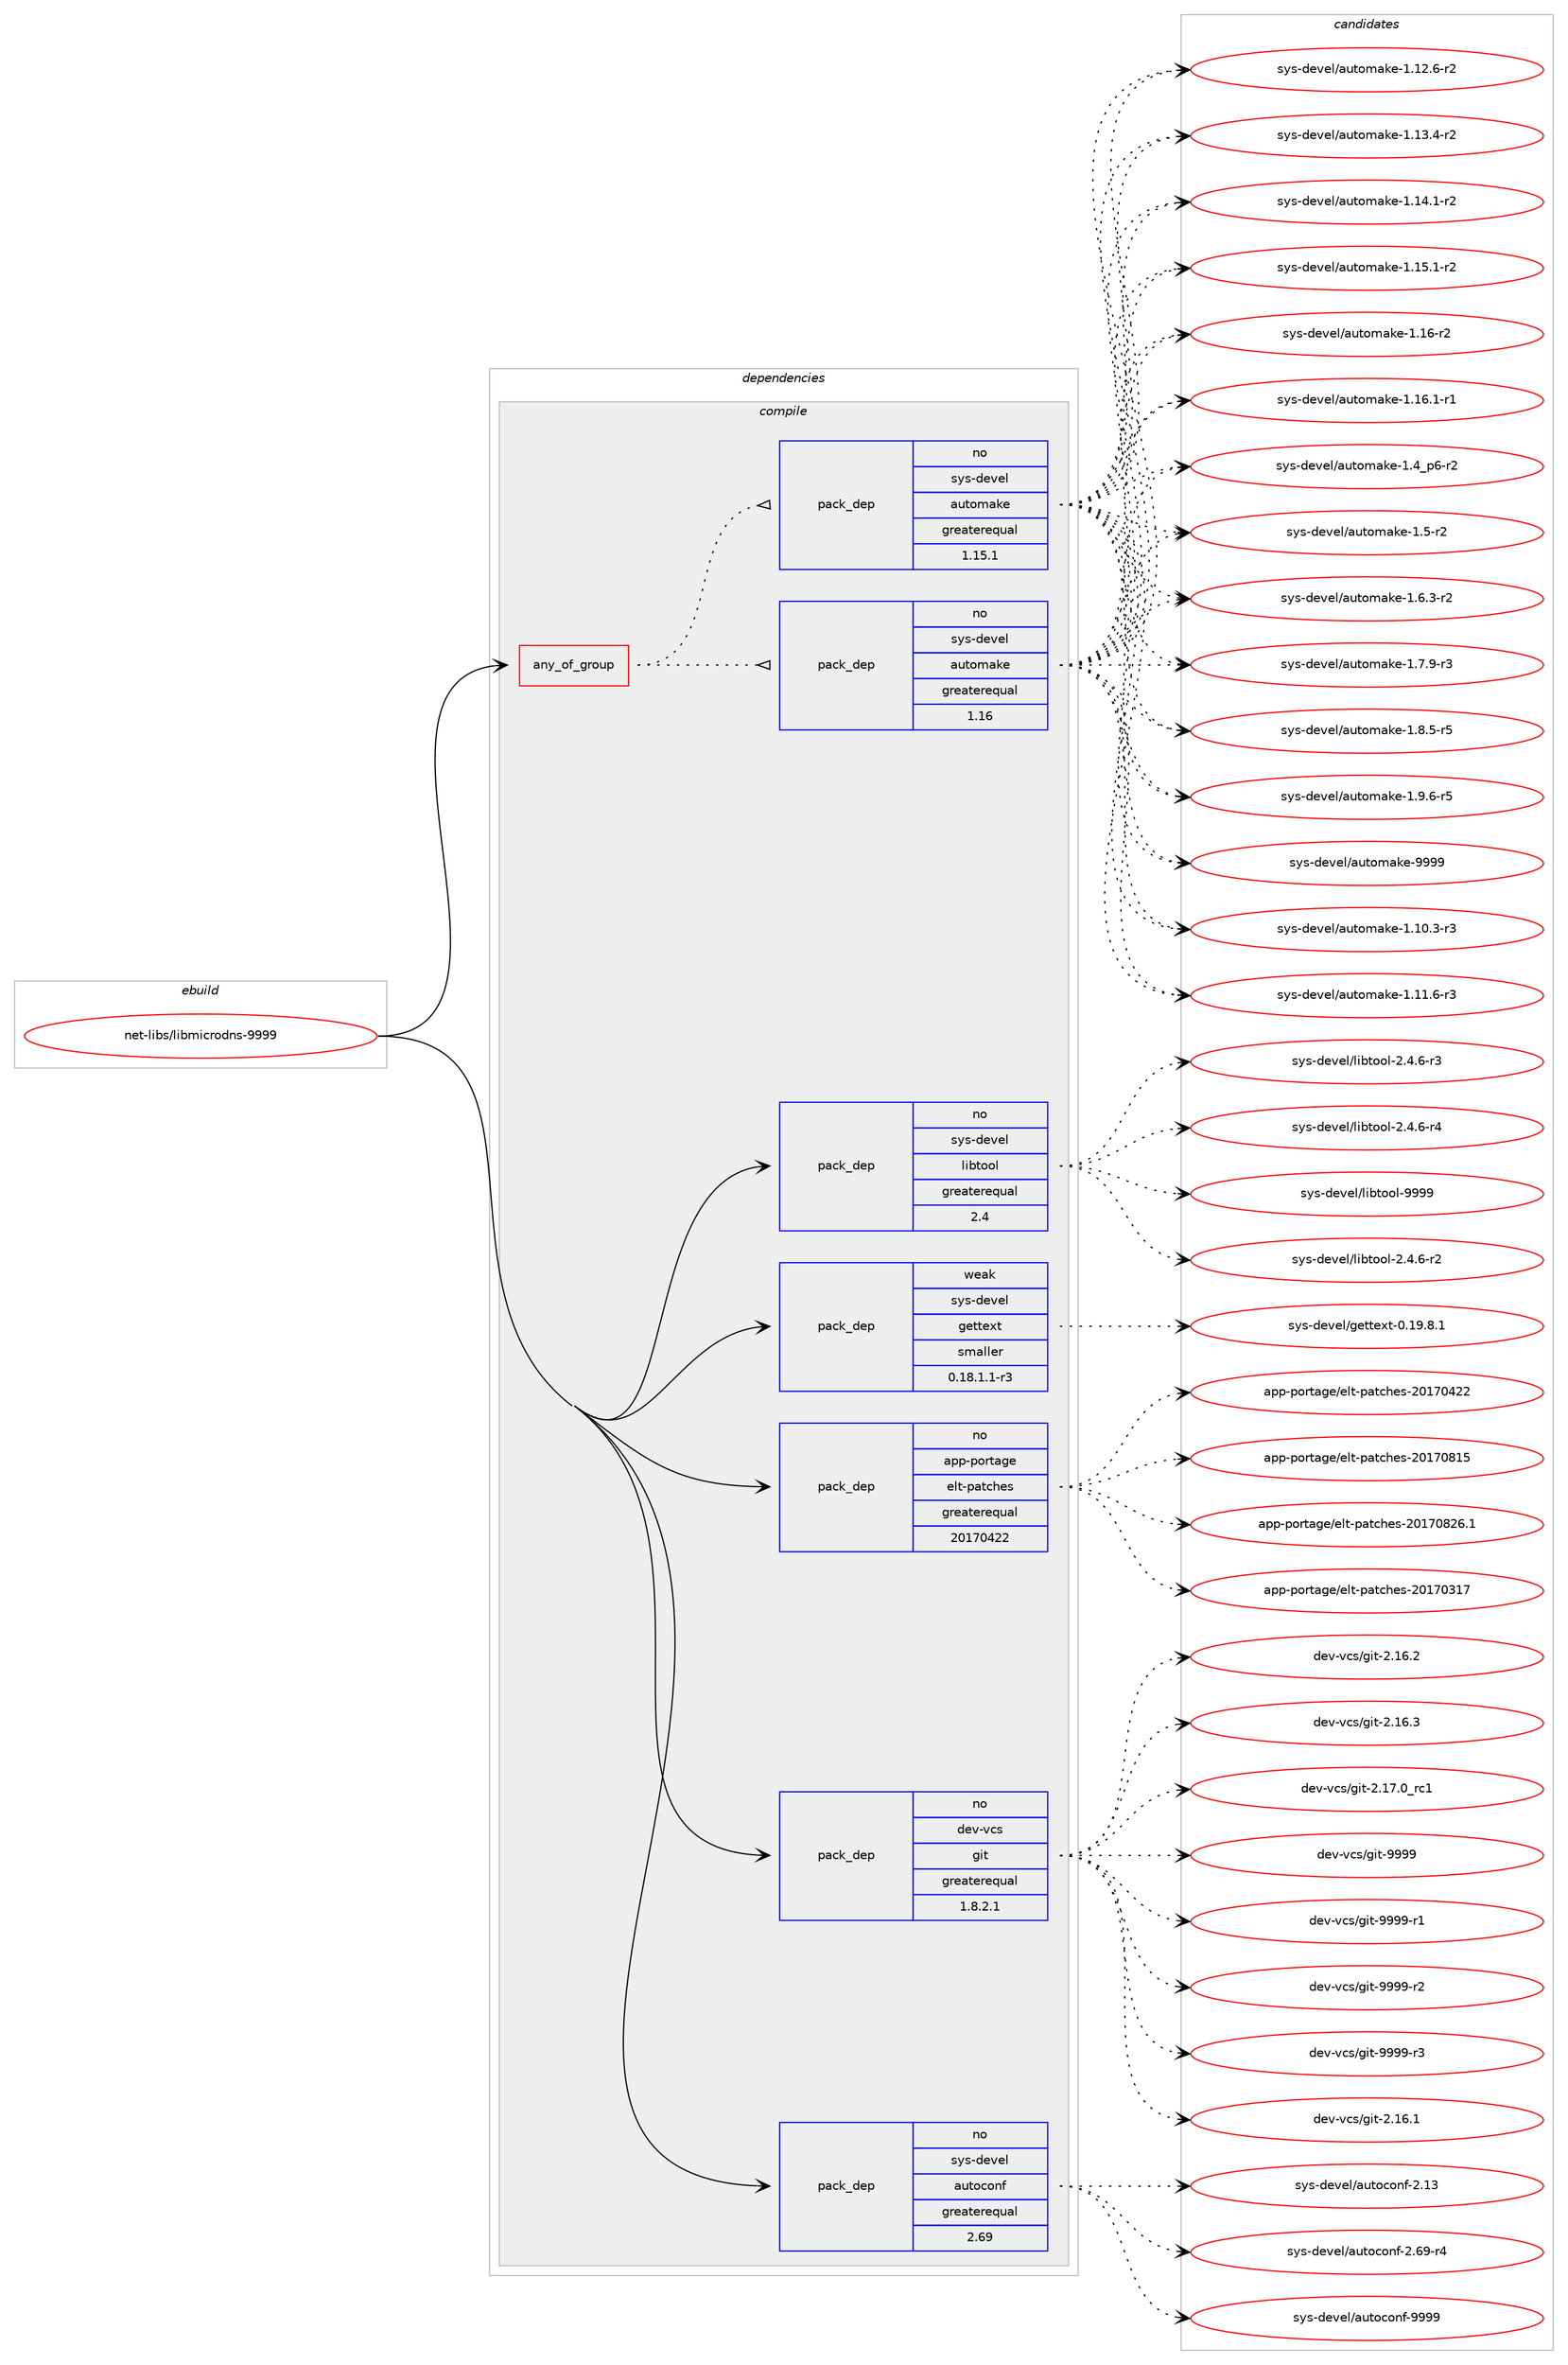 digraph prolog {

# *************
# Graph options
# *************

newrank=true;
concentrate=true;
compound=true;
graph [rankdir=LR,fontname=Helvetica,fontsize=10,ranksep=1.5];#, ranksep=2.5, nodesep=0.2];
edge  [arrowhead=vee];
node  [fontname=Helvetica,fontsize=10];

# **********
# The ebuild
# **********

subgraph cluster_leftcol {
color=gray;
rank=same;
label=<<i>ebuild</i>>;
id [label="net-libs/libmicrodns-9999", color=red, width=4, href="../net-libs/libmicrodns-9999.svg"];
}

# ****************
# The dependencies
# ****************

subgraph cluster_midcol {
color=gray;
label=<<i>dependencies</i>>;
subgraph cluster_compile {
fillcolor="#eeeeee";
style=filled;
label=<<i>compile</i>>;
subgraph any13 {
dependency378 [label=<<TABLE BORDER="0" CELLBORDER="1" CELLSPACING="0" CELLPADDING="4"><TR><TD CELLPADDING="10">any_of_group</TD></TR></TABLE>>, shape=none, color=red];subgraph pack291 {
dependency379 [label=<<TABLE BORDER="0" CELLBORDER="1" CELLSPACING="0" CELLPADDING="4" WIDTH="220"><TR><TD ROWSPAN="6" CELLPADDING="30">pack_dep</TD></TR><TR><TD WIDTH="110">no</TD></TR><TR><TD>sys-devel</TD></TR><TR><TD>automake</TD></TR><TR><TD>greaterequal</TD></TR><TR><TD>1.16</TD></TR></TABLE>>, shape=none, color=blue];
}
dependency378:e -> dependency379:w [weight=20,style="dotted",arrowhead="oinv"];
subgraph pack292 {
dependency380 [label=<<TABLE BORDER="0" CELLBORDER="1" CELLSPACING="0" CELLPADDING="4" WIDTH="220"><TR><TD ROWSPAN="6" CELLPADDING="30">pack_dep</TD></TR><TR><TD WIDTH="110">no</TD></TR><TR><TD>sys-devel</TD></TR><TR><TD>automake</TD></TR><TR><TD>greaterequal</TD></TR><TR><TD>1.15.1</TD></TR></TABLE>>, shape=none, color=blue];
}
dependency378:e -> dependency380:w [weight=20,style="dotted",arrowhead="oinv"];
}
id:e -> dependency378:w [weight=20,style="solid",arrowhead="vee"];
subgraph pack293 {
dependency381 [label=<<TABLE BORDER="0" CELLBORDER="1" CELLSPACING="0" CELLPADDING="4" WIDTH="220"><TR><TD ROWSPAN="6" CELLPADDING="30">pack_dep</TD></TR><TR><TD WIDTH="110">no</TD></TR><TR><TD>app-portage</TD></TR><TR><TD>elt-patches</TD></TR><TR><TD>greaterequal</TD></TR><TR><TD>20170422</TD></TR></TABLE>>, shape=none, color=blue];
}
id:e -> dependency381:w [weight=20,style="solid",arrowhead="vee"];
subgraph pack294 {
dependency382 [label=<<TABLE BORDER="0" CELLBORDER="1" CELLSPACING="0" CELLPADDING="4" WIDTH="220"><TR><TD ROWSPAN="6" CELLPADDING="30">pack_dep</TD></TR><TR><TD WIDTH="110">no</TD></TR><TR><TD>dev-vcs</TD></TR><TR><TD>git</TD></TR><TR><TD>greaterequal</TD></TR><TR><TD>1.8.2.1</TD></TR></TABLE>>, shape=none, color=blue];
}
id:e -> dependency382:w [weight=20,style="solid",arrowhead="vee"];
subgraph pack295 {
dependency383 [label=<<TABLE BORDER="0" CELLBORDER="1" CELLSPACING="0" CELLPADDING="4" WIDTH="220"><TR><TD ROWSPAN="6" CELLPADDING="30">pack_dep</TD></TR><TR><TD WIDTH="110">no</TD></TR><TR><TD>sys-devel</TD></TR><TR><TD>autoconf</TD></TR><TR><TD>greaterequal</TD></TR><TR><TD>2.69</TD></TR></TABLE>>, shape=none, color=blue];
}
id:e -> dependency383:w [weight=20,style="solid",arrowhead="vee"];
subgraph pack296 {
dependency384 [label=<<TABLE BORDER="0" CELLBORDER="1" CELLSPACING="0" CELLPADDING="4" WIDTH="220"><TR><TD ROWSPAN="6" CELLPADDING="30">pack_dep</TD></TR><TR><TD WIDTH="110">no</TD></TR><TR><TD>sys-devel</TD></TR><TR><TD>libtool</TD></TR><TR><TD>greaterequal</TD></TR><TR><TD>2.4</TD></TR></TABLE>>, shape=none, color=blue];
}
id:e -> dependency384:w [weight=20,style="solid",arrowhead="vee"];
subgraph pack297 {
dependency385 [label=<<TABLE BORDER="0" CELLBORDER="1" CELLSPACING="0" CELLPADDING="4" WIDTH="220"><TR><TD ROWSPAN="6" CELLPADDING="30">pack_dep</TD></TR><TR><TD WIDTH="110">weak</TD></TR><TR><TD>sys-devel</TD></TR><TR><TD>gettext</TD></TR><TR><TD>smaller</TD></TR><TR><TD>0.18.1.1-r3</TD></TR></TABLE>>, shape=none, color=blue];
}
id:e -> dependency385:w [weight=20,style="solid",arrowhead="vee"];
}
subgraph cluster_compileandrun {
fillcolor="#eeeeee";
style=filled;
label=<<i>compile and run</i>>;
}
subgraph cluster_run {
fillcolor="#eeeeee";
style=filled;
label=<<i>run</i>>;
}
}

# **************
# The candidates
# **************

subgraph cluster_choices {
rank=same;
color=gray;
label=<<i>candidates</i>>;

subgraph choice291 {
color=black;
nodesep=1;
choice11512111545100101118101108479711711611110997107101454946494846514511451 [label="sys-devel/automake-1.10.3-r3", color=red, width=4,href="../sys-devel/automake-1.10.3-r3.svg"];
choice11512111545100101118101108479711711611110997107101454946494946544511451 [label="sys-devel/automake-1.11.6-r3", color=red, width=4,href="../sys-devel/automake-1.11.6-r3.svg"];
choice11512111545100101118101108479711711611110997107101454946495046544511450 [label="sys-devel/automake-1.12.6-r2", color=red, width=4,href="../sys-devel/automake-1.12.6-r2.svg"];
choice11512111545100101118101108479711711611110997107101454946495146524511450 [label="sys-devel/automake-1.13.4-r2", color=red, width=4,href="../sys-devel/automake-1.13.4-r2.svg"];
choice11512111545100101118101108479711711611110997107101454946495246494511450 [label="sys-devel/automake-1.14.1-r2", color=red, width=4,href="../sys-devel/automake-1.14.1-r2.svg"];
choice11512111545100101118101108479711711611110997107101454946495346494511450 [label="sys-devel/automake-1.15.1-r2", color=red, width=4,href="../sys-devel/automake-1.15.1-r2.svg"];
choice1151211154510010111810110847971171161111099710710145494649544511450 [label="sys-devel/automake-1.16-r2", color=red, width=4,href="../sys-devel/automake-1.16-r2.svg"];
choice11512111545100101118101108479711711611110997107101454946495446494511449 [label="sys-devel/automake-1.16.1-r1", color=red, width=4,href="../sys-devel/automake-1.16.1-r1.svg"];
choice115121115451001011181011084797117116111109971071014549465295112544511450 [label="sys-devel/automake-1.4_p6-r2", color=red, width=4,href="../sys-devel/automake-1.4_p6-r2.svg"];
choice11512111545100101118101108479711711611110997107101454946534511450 [label="sys-devel/automake-1.5-r2", color=red, width=4,href="../sys-devel/automake-1.5-r2.svg"];
choice115121115451001011181011084797117116111109971071014549465446514511450 [label="sys-devel/automake-1.6.3-r2", color=red, width=4,href="../sys-devel/automake-1.6.3-r2.svg"];
choice115121115451001011181011084797117116111109971071014549465546574511451 [label="sys-devel/automake-1.7.9-r3", color=red, width=4,href="../sys-devel/automake-1.7.9-r3.svg"];
choice115121115451001011181011084797117116111109971071014549465646534511453 [label="sys-devel/automake-1.8.5-r5", color=red, width=4,href="../sys-devel/automake-1.8.5-r5.svg"];
choice115121115451001011181011084797117116111109971071014549465746544511453 [label="sys-devel/automake-1.9.6-r5", color=red, width=4,href="../sys-devel/automake-1.9.6-r5.svg"];
choice115121115451001011181011084797117116111109971071014557575757 [label="sys-devel/automake-9999", color=red, width=4,href="../sys-devel/automake-9999.svg"];
dependency379:e -> choice11512111545100101118101108479711711611110997107101454946494846514511451:w [style=dotted,weight="100"];
dependency379:e -> choice11512111545100101118101108479711711611110997107101454946494946544511451:w [style=dotted,weight="100"];
dependency379:e -> choice11512111545100101118101108479711711611110997107101454946495046544511450:w [style=dotted,weight="100"];
dependency379:e -> choice11512111545100101118101108479711711611110997107101454946495146524511450:w [style=dotted,weight="100"];
dependency379:e -> choice11512111545100101118101108479711711611110997107101454946495246494511450:w [style=dotted,weight="100"];
dependency379:e -> choice11512111545100101118101108479711711611110997107101454946495346494511450:w [style=dotted,weight="100"];
dependency379:e -> choice1151211154510010111810110847971171161111099710710145494649544511450:w [style=dotted,weight="100"];
dependency379:e -> choice11512111545100101118101108479711711611110997107101454946495446494511449:w [style=dotted,weight="100"];
dependency379:e -> choice115121115451001011181011084797117116111109971071014549465295112544511450:w [style=dotted,weight="100"];
dependency379:e -> choice11512111545100101118101108479711711611110997107101454946534511450:w [style=dotted,weight="100"];
dependency379:e -> choice115121115451001011181011084797117116111109971071014549465446514511450:w [style=dotted,weight="100"];
dependency379:e -> choice115121115451001011181011084797117116111109971071014549465546574511451:w [style=dotted,weight="100"];
dependency379:e -> choice115121115451001011181011084797117116111109971071014549465646534511453:w [style=dotted,weight="100"];
dependency379:e -> choice115121115451001011181011084797117116111109971071014549465746544511453:w [style=dotted,weight="100"];
dependency379:e -> choice115121115451001011181011084797117116111109971071014557575757:w [style=dotted,weight="100"];
}
subgraph choice292 {
color=black;
nodesep=1;
choice11512111545100101118101108479711711611110997107101454946494846514511451 [label="sys-devel/automake-1.10.3-r3", color=red, width=4,href="../sys-devel/automake-1.10.3-r3.svg"];
choice11512111545100101118101108479711711611110997107101454946494946544511451 [label="sys-devel/automake-1.11.6-r3", color=red, width=4,href="../sys-devel/automake-1.11.6-r3.svg"];
choice11512111545100101118101108479711711611110997107101454946495046544511450 [label="sys-devel/automake-1.12.6-r2", color=red, width=4,href="../sys-devel/automake-1.12.6-r2.svg"];
choice11512111545100101118101108479711711611110997107101454946495146524511450 [label="sys-devel/automake-1.13.4-r2", color=red, width=4,href="../sys-devel/automake-1.13.4-r2.svg"];
choice11512111545100101118101108479711711611110997107101454946495246494511450 [label="sys-devel/automake-1.14.1-r2", color=red, width=4,href="../sys-devel/automake-1.14.1-r2.svg"];
choice11512111545100101118101108479711711611110997107101454946495346494511450 [label="sys-devel/automake-1.15.1-r2", color=red, width=4,href="../sys-devel/automake-1.15.1-r2.svg"];
choice1151211154510010111810110847971171161111099710710145494649544511450 [label="sys-devel/automake-1.16-r2", color=red, width=4,href="../sys-devel/automake-1.16-r2.svg"];
choice11512111545100101118101108479711711611110997107101454946495446494511449 [label="sys-devel/automake-1.16.1-r1", color=red, width=4,href="../sys-devel/automake-1.16.1-r1.svg"];
choice115121115451001011181011084797117116111109971071014549465295112544511450 [label="sys-devel/automake-1.4_p6-r2", color=red, width=4,href="../sys-devel/automake-1.4_p6-r2.svg"];
choice11512111545100101118101108479711711611110997107101454946534511450 [label="sys-devel/automake-1.5-r2", color=red, width=4,href="../sys-devel/automake-1.5-r2.svg"];
choice115121115451001011181011084797117116111109971071014549465446514511450 [label="sys-devel/automake-1.6.3-r2", color=red, width=4,href="../sys-devel/automake-1.6.3-r2.svg"];
choice115121115451001011181011084797117116111109971071014549465546574511451 [label="sys-devel/automake-1.7.9-r3", color=red, width=4,href="../sys-devel/automake-1.7.9-r3.svg"];
choice115121115451001011181011084797117116111109971071014549465646534511453 [label="sys-devel/automake-1.8.5-r5", color=red, width=4,href="../sys-devel/automake-1.8.5-r5.svg"];
choice115121115451001011181011084797117116111109971071014549465746544511453 [label="sys-devel/automake-1.9.6-r5", color=red, width=4,href="../sys-devel/automake-1.9.6-r5.svg"];
choice115121115451001011181011084797117116111109971071014557575757 [label="sys-devel/automake-9999", color=red, width=4,href="../sys-devel/automake-9999.svg"];
dependency380:e -> choice11512111545100101118101108479711711611110997107101454946494846514511451:w [style=dotted,weight="100"];
dependency380:e -> choice11512111545100101118101108479711711611110997107101454946494946544511451:w [style=dotted,weight="100"];
dependency380:e -> choice11512111545100101118101108479711711611110997107101454946495046544511450:w [style=dotted,weight="100"];
dependency380:e -> choice11512111545100101118101108479711711611110997107101454946495146524511450:w [style=dotted,weight="100"];
dependency380:e -> choice11512111545100101118101108479711711611110997107101454946495246494511450:w [style=dotted,weight="100"];
dependency380:e -> choice11512111545100101118101108479711711611110997107101454946495346494511450:w [style=dotted,weight="100"];
dependency380:e -> choice1151211154510010111810110847971171161111099710710145494649544511450:w [style=dotted,weight="100"];
dependency380:e -> choice11512111545100101118101108479711711611110997107101454946495446494511449:w [style=dotted,weight="100"];
dependency380:e -> choice115121115451001011181011084797117116111109971071014549465295112544511450:w [style=dotted,weight="100"];
dependency380:e -> choice11512111545100101118101108479711711611110997107101454946534511450:w [style=dotted,weight="100"];
dependency380:e -> choice115121115451001011181011084797117116111109971071014549465446514511450:w [style=dotted,weight="100"];
dependency380:e -> choice115121115451001011181011084797117116111109971071014549465546574511451:w [style=dotted,weight="100"];
dependency380:e -> choice115121115451001011181011084797117116111109971071014549465646534511453:w [style=dotted,weight="100"];
dependency380:e -> choice115121115451001011181011084797117116111109971071014549465746544511453:w [style=dotted,weight="100"];
dependency380:e -> choice115121115451001011181011084797117116111109971071014557575757:w [style=dotted,weight="100"];
}
subgraph choice293 {
color=black;
nodesep=1;
choice97112112451121111141169710310147101108116451129711699104101115455048495548514955 [label="app-portage/elt-patches-20170317", color=red, width=4,href="../app-portage/elt-patches-20170317.svg"];
choice97112112451121111141169710310147101108116451129711699104101115455048495548525050 [label="app-portage/elt-patches-20170422", color=red, width=4,href="../app-portage/elt-patches-20170422.svg"];
choice97112112451121111141169710310147101108116451129711699104101115455048495548564953 [label="app-portage/elt-patches-20170815", color=red, width=4,href="../app-portage/elt-patches-20170815.svg"];
choice971121124511211111411697103101471011081164511297116991041011154550484955485650544649 [label="app-portage/elt-patches-20170826.1", color=red, width=4,href="../app-portage/elt-patches-20170826.1.svg"];
dependency381:e -> choice97112112451121111141169710310147101108116451129711699104101115455048495548514955:w [style=dotted,weight="100"];
dependency381:e -> choice97112112451121111141169710310147101108116451129711699104101115455048495548525050:w [style=dotted,weight="100"];
dependency381:e -> choice97112112451121111141169710310147101108116451129711699104101115455048495548564953:w [style=dotted,weight="100"];
dependency381:e -> choice971121124511211111411697103101471011081164511297116991041011154550484955485650544649:w [style=dotted,weight="100"];
}
subgraph choice294 {
color=black;
nodesep=1;
choice10010111845118991154710310511645504649544649 [label="dev-vcs/git-2.16.1", color=red, width=4,href="../dev-vcs/git-2.16.1.svg"];
choice10010111845118991154710310511645504649544650 [label="dev-vcs/git-2.16.2", color=red, width=4,href="../dev-vcs/git-2.16.2.svg"];
choice10010111845118991154710310511645504649544651 [label="dev-vcs/git-2.16.3", color=red, width=4,href="../dev-vcs/git-2.16.3.svg"];
choice10010111845118991154710310511645504649554648951149949 [label="dev-vcs/git-2.17.0_rc1", color=red, width=4,href="../dev-vcs/git-2.17.0_rc1.svg"];
choice1001011184511899115471031051164557575757 [label="dev-vcs/git-9999", color=red, width=4,href="../dev-vcs/git-9999.svg"];
choice10010111845118991154710310511645575757574511449 [label="dev-vcs/git-9999-r1", color=red, width=4,href="../dev-vcs/git-9999-r1.svg"];
choice10010111845118991154710310511645575757574511450 [label="dev-vcs/git-9999-r2", color=red, width=4,href="../dev-vcs/git-9999-r2.svg"];
choice10010111845118991154710310511645575757574511451 [label="dev-vcs/git-9999-r3", color=red, width=4,href="../dev-vcs/git-9999-r3.svg"];
dependency382:e -> choice10010111845118991154710310511645504649544649:w [style=dotted,weight="100"];
dependency382:e -> choice10010111845118991154710310511645504649544650:w [style=dotted,weight="100"];
dependency382:e -> choice10010111845118991154710310511645504649544651:w [style=dotted,weight="100"];
dependency382:e -> choice10010111845118991154710310511645504649554648951149949:w [style=dotted,weight="100"];
dependency382:e -> choice1001011184511899115471031051164557575757:w [style=dotted,weight="100"];
dependency382:e -> choice10010111845118991154710310511645575757574511449:w [style=dotted,weight="100"];
dependency382:e -> choice10010111845118991154710310511645575757574511450:w [style=dotted,weight="100"];
dependency382:e -> choice10010111845118991154710310511645575757574511451:w [style=dotted,weight="100"];
}
subgraph choice295 {
color=black;
nodesep=1;
choice115121115451001011181011084797117116111991111101024550464951 [label="sys-devel/autoconf-2.13", color=red, width=4,href="../sys-devel/autoconf-2.13.svg"];
choice1151211154510010111810110847971171161119911111010245504654574511452 [label="sys-devel/autoconf-2.69-r4", color=red, width=4,href="../sys-devel/autoconf-2.69-r4.svg"];
choice115121115451001011181011084797117116111991111101024557575757 [label="sys-devel/autoconf-9999", color=red, width=4,href="../sys-devel/autoconf-9999.svg"];
dependency383:e -> choice115121115451001011181011084797117116111991111101024550464951:w [style=dotted,weight="100"];
dependency383:e -> choice1151211154510010111810110847971171161119911111010245504654574511452:w [style=dotted,weight="100"];
dependency383:e -> choice115121115451001011181011084797117116111991111101024557575757:w [style=dotted,weight="100"];
}
subgraph choice296 {
color=black;
nodesep=1;
choice1151211154510010111810110847108105981161111111084550465246544511450 [label="sys-devel/libtool-2.4.6-r2", color=red, width=4,href="../sys-devel/libtool-2.4.6-r2.svg"];
choice1151211154510010111810110847108105981161111111084550465246544511451 [label="sys-devel/libtool-2.4.6-r3", color=red, width=4,href="../sys-devel/libtool-2.4.6-r3.svg"];
choice1151211154510010111810110847108105981161111111084550465246544511452 [label="sys-devel/libtool-2.4.6-r4", color=red, width=4,href="../sys-devel/libtool-2.4.6-r4.svg"];
choice1151211154510010111810110847108105981161111111084557575757 [label="sys-devel/libtool-9999", color=red, width=4,href="../sys-devel/libtool-9999.svg"];
dependency384:e -> choice1151211154510010111810110847108105981161111111084550465246544511450:w [style=dotted,weight="100"];
dependency384:e -> choice1151211154510010111810110847108105981161111111084550465246544511451:w [style=dotted,weight="100"];
dependency384:e -> choice1151211154510010111810110847108105981161111111084550465246544511452:w [style=dotted,weight="100"];
dependency384:e -> choice1151211154510010111810110847108105981161111111084557575757:w [style=dotted,weight="100"];
}
subgraph choice297 {
color=black;
nodesep=1;
choice1151211154510010111810110847103101116116101120116454846495746564649 [label="sys-devel/gettext-0.19.8.1", color=red, width=4,href="../sys-devel/gettext-0.19.8.1.svg"];
dependency385:e -> choice1151211154510010111810110847103101116116101120116454846495746564649:w [style=dotted,weight="100"];
}
}

}
